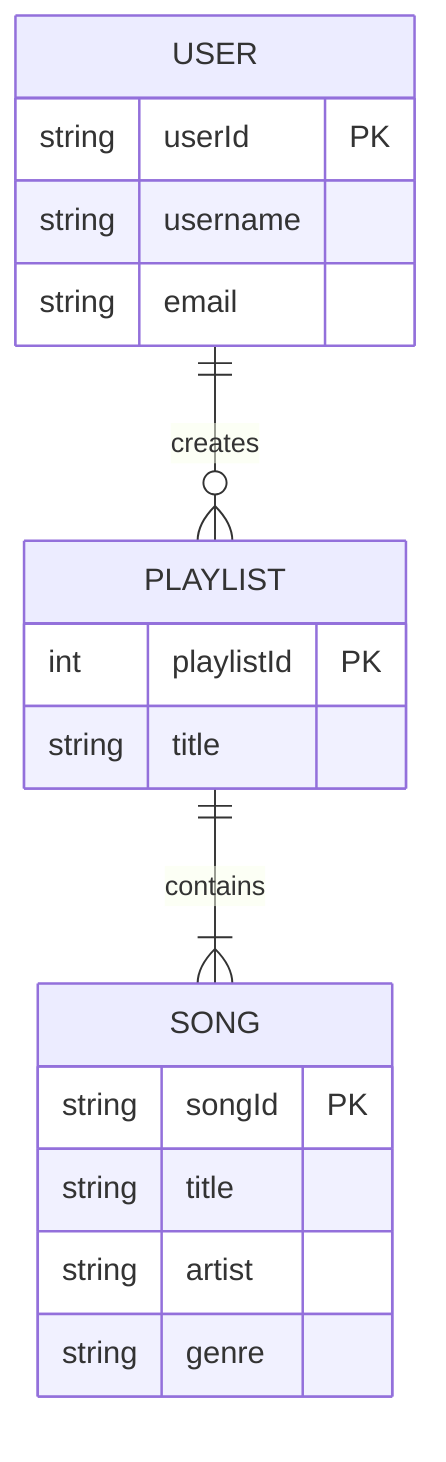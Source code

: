 erDiagram					
    USER ||--o{ PLAYLIST : creates		%%{ USER[playlists],PLAYLIST[user] }%%
    USER {					%%{ icon[person],title[Music Streaming Platform],description[A platform for streaming music online. Discover new tracks, create playlists, and enjoy your favorite tunes.],menu[Home, Discover, Playlists, About Us, Contact Us] }%%
        string userId	PK                    %%{ htmllabel[User ID],required[true] }%%
        string username		%%{ display[true],required[true],tooltip[Username for login] }%%
        string email		%%{ tooltip[User's email address] }%%
    }
    PLAYLIST ||--|{ SONG : contains		%%{ PLAYLIST[songs],SONG[playlist] }%%
    PLAYLIST {					%%{ icon[music-note],title[Playlist],description[Create and manage your playlists. Add your favorite songs and organize them your way.],menu[My Playlists, Discover, About Us, Contact Us] }%%
        int playlistId PK			%%{ display[true] }%%
        string title			%%{ tooltip[Playlist title] }%%
    }
    SONG {					%%{ icon[music],title[Song],description[Individual songs available for streaming. Listen to your favorite tracks anytime, anywhere.],menu[Songs, Playlists, About Us, Contact Us] }%%		
        string songId PK					
        string title			%%{ display[true],required[true],tooltip[Song title] }%%
        string artist			%%{ tooltip[Artist name] }%%
        string genre			%%{ tooltip[Genre of the song] }%%
    }
%%{ icon[music],title[Music Streaming Platform],home-page-description[A platform for streaming music online. Discover new tracks, create playlists, and enjoy your favorite tunes.],about-us-page-description[Explore our music streaming platform and enjoy a wide range of songs from various genres. Connect with fellow music enthusiasts and share your favorite playlists.],menu[Home, Discover, Playlists, About Us, Contact Us] }%%